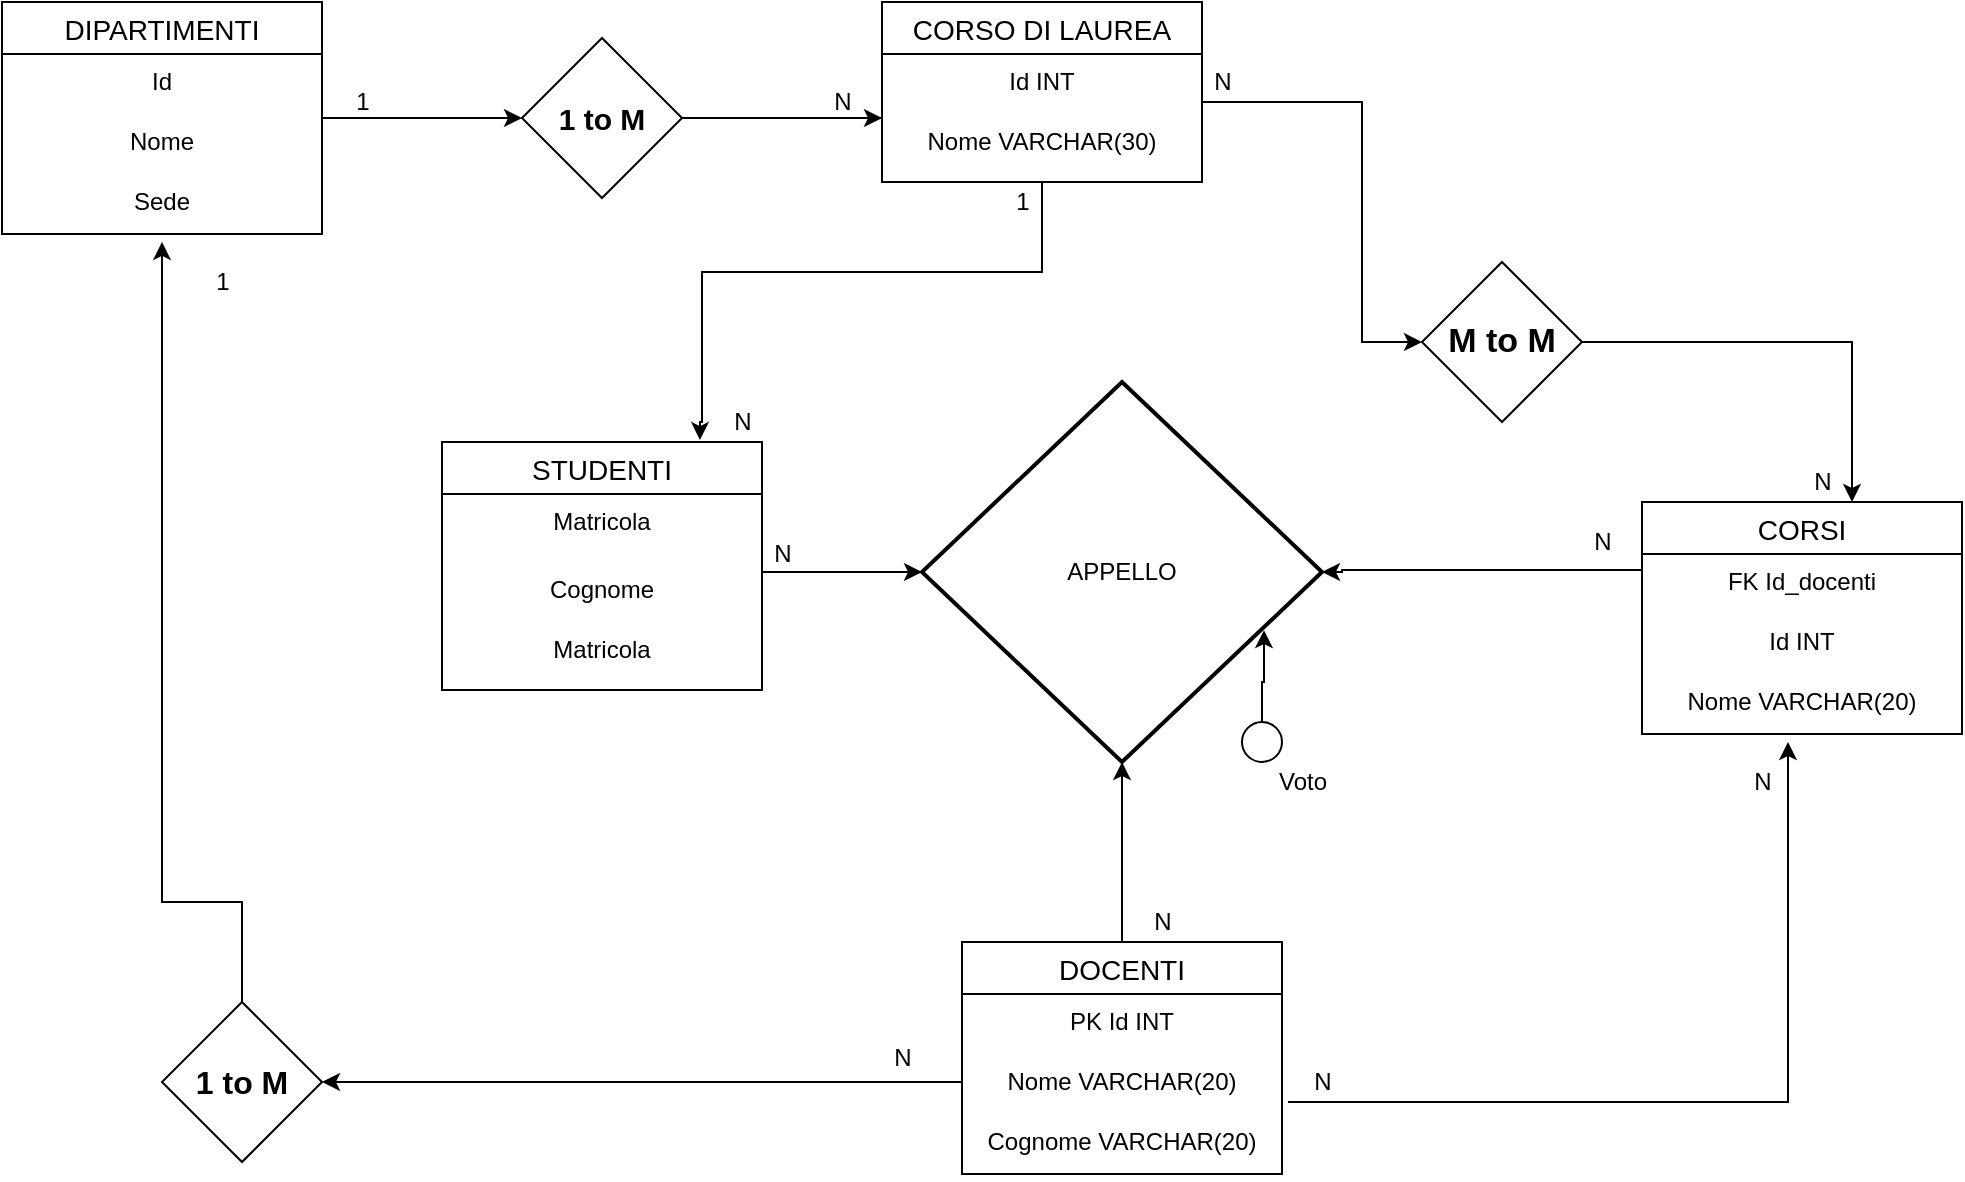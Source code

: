 <mxfile version="14.6.10"><diagram id="RCRqL2HGo7Fib4JcaG1q" name="Page-1"><mxGraphModel dx="2209" dy="764" grid="1" gridSize="10" guides="1" tooltips="1" connect="1" arrows="1" fold="1" page="1" pageScale="1" pageWidth="827" pageHeight="1169" math="0" shadow="0"><root><mxCell id="0"/><mxCell id="1" parent="0"/><mxCell id="pmWruZnHVYdr_bdvl6tY-2" value="DIPARTIMENTI" style="swimlane;fontStyle=0;childLayout=stackLayout;horizontal=1;startSize=26;horizontalStack=0;resizeParent=1;resizeParentMax=0;resizeLast=0;collapsible=1;marginBottom=0;align=center;fontSize=14;" vertex="1" parent="1"><mxGeometry x="-240" y="80" width="160" height="116" as="geometry"><mxRectangle x="290" y="280" width="130" height="26" as="alternateBounds"/></mxGeometry></mxCell><mxCell id="pmWruZnHVYdr_bdvl6tY-3" value="Id" style="text;strokeColor=none;fillColor=none;spacingLeft=4;spacingRight=4;overflow=hidden;rotatable=0;points=[[0,0.5],[1,0.5]];portConstraint=eastwest;fontSize=12;align=center;" vertex="1" parent="pmWruZnHVYdr_bdvl6tY-2"><mxGeometry y="26" width="160" height="30" as="geometry"/></mxCell><mxCell id="pmWruZnHVYdr_bdvl6tY-4" value="Nome" style="text;strokeColor=none;fillColor=none;spacingLeft=4;spacingRight=4;overflow=hidden;rotatable=0;points=[[0,0.5],[1,0.5]];portConstraint=eastwest;fontSize=12;align=center;" vertex="1" parent="pmWruZnHVYdr_bdvl6tY-2"><mxGeometry y="56" width="160" height="30" as="geometry"/></mxCell><mxCell id="pmWruZnHVYdr_bdvl6tY-5" value="Sede" style="text;strokeColor=none;fillColor=none;spacingLeft=4;spacingRight=4;overflow=hidden;rotatable=0;points=[[0,0.5],[1,0.5]];portConstraint=eastwest;fontSize=12;align=center;" vertex="1" parent="pmWruZnHVYdr_bdvl6tY-2"><mxGeometry y="86" width="160" height="30" as="geometry"/></mxCell><mxCell id="pmWruZnHVYdr_bdvl6tY-17" value="&lt;font style=&quot;font-size: 15px&quot;&gt;&lt;b&gt;1 to M&lt;/b&gt;&lt;/font&gt;" style="rhombus;whiteSpace=wrap;html=1;align=center;" vertex="1" parent="1"><mxGeometry x="20" y="98" width="80" height="80" as="geometry"/></mxCell><mxCell id="pmWruZnHVYdr_bdvl6tY-135" value="" style="edgeStyle=orthogonalEdgeStyle;rounded=0;orthogonalLoop=1;jettySize=auto;html=1;entryX=0.806;entryY=-0.008;entryDx=0;entryDy=0;entryPerimeter=0;" edge="1" parent="1" source="pmWruZnHVYdr_bdvl6tY-21" target="pmWruZnHVYdr_bdvl6tY-105"><mxGeometry relative="1" as="geometry"><mxPoint x="110" y="290" as="targetPoint"/><Array as="points"><mxPoint x="280" y="215"/><mxPoint x="110" y="215"/><mxPoint x="110" y="290"/><mxPoint x="109" y="290"/></Array></mxGeometry></mxCell><mxCell id="pmWruZnHVYdr_bdvl6tY-21" value="CORSO DI LAUREA" style="swimlane;fontStyle=0;childLayout=stackLayout;horizontal=1;startSize=26;horizontalStack=0;resizeParent=1;resizeParentMax=0;resizeLast=0;collapsible=1;marginBottom=0;align=center;fontSize=14;" vertex="1" parent="1"><mxGeometry x="200" y="80" width="160" height="90" as="geometry"/></mxCell><mxCell id="pmWruZnHVYdr_bdvl6tY-22" value="Id INT" style="text;strokeColor=none;fillColor=none;spacingLeft=4;spacingRight=4;overflow=hidden;rotatable=0;points=[[0,0.5],[1,0.5]];portConstraint=eastwest;fontSize=12;align=center;" vertex="1" parent="pmWruZnHVYdr_bdvl6tY-21"><mxGeometry y="26" width="160" height="30" as="geometry"/></mxCell><mxCell id="pmWruZnHVYdr_bdvl6tY-23" value="Nome VARCHAR(30)" style="text;strokeColor=none;fillColor=none;spacingLeft=4;spacingRight=4;overflow=hidden;rotatable=0;points=[[0,0.5],[1,0.5]];portConstraint=eastwest;fontSize=12;align=center;" vertex="1" parent="pmWruZnHVYdr_bdvl6tY-21"><mxGeometry y="56" width="160" height="34" as="geometry"/></mxCell><mxCell id="pmWruZnHVYdr_bdvl6tY-57" value="" style="edgeStyle=orthogonalEdgeStyle;rounded=0;orthogonalLoop=1;jettySize=auto;html=1;" edge="1" parent="1" source="pmWruZnHVYdr_bdvl6tY-4" target="pmWruZnHVYdr_bdvl6tY-17"><mxGeometry relative="1" as="geometry"><Array as="points"><mxPoint x="-50" y="138"/><mxPoint x="-50" y="138"/></Array></mxGeometry></mxCell><mxCell id="pmWruZnHVYdr_bdvl6tY-58" value="" style="edgeStyle=orthogonalEdgeStyle;rounded=0;orthogonalLoop=1;jettySize=auto;html=1;" edge="1" parent="1" source="pmWruZnHVYdr_bdvl6tY-23"><mxGeometry relative="1" as="geometry"><mxPoint x="200" y="138" as="targetPoint"/><Array as="points"><mxPoint x="100" y="138"/><mxPoint x="100" y="138"/></Array></mxGeometry></mxCell><mxCell id="pmWruZnHVYdr_bdvl6tY-59" value="&lt;font style=&quot;font-size: 17px&quot;&gt;&lt;b&gt;M to M&lt;/b&gt;&lt;/font&gt;" style="rhombus;whiteSpace=wrap;html=1;align=center;" vertex="1" parent="1"><mxGeometry x="470" y="210" width="80" height="80" as="geometry"/></mxCell><mxCell id="pmWruZnHVYdr_bdvl6tY-64" value="CORSI" style="swimlane;fontStyle=0;childLayout=stackLayout;horizontal=1;startSize=26;horizontalStack=0;resizeParent=1;resizeParentMax=0;resizeLast=0;collapsible=1;marginBottom=0;align=center;fontSize=14;" vertex="1" parent="1"><mxGeometry x="580" y="330" width="160" height="116" as="geometry"/></mxCell><mxCell id="pmWruZnHVYdr_bdvl6tY-71" value="" style="edgeStyle=orthogonalEdgeStyle;rounded=0;orthogonalLoop=1;jettySize=auto;html=1;entryX=0;entryY=0.867;entryDx=0;entryDy=0;entryPerimeter=0;" edge="1" parent="pmWruZnHVYdr_bdvl6tY-64" source="pmWruZnHVYdr_bdvl6tY-64"><mxGeometry relative="1" as="geometry"><mxPoint y="82.01" as="targetPoint"/><Array as="points"><mxPoint y="50"/></Array></mxGeometry></mxCell><mxCell id="pmWruZnHVYdr_bdvl6tY-134" value="FK Id_docenti" style="text;strokeColor=none;fillColor=none;spacingLeft=4;spacingRight=4;overflow=hidden;rotatable=0;points=[[0,0.5],[1,0.5]];portConstraint=eastwest;fontSize=12;align=center;" vertex="1" parent="pmWruZnHVYdr_bdvl6tY-64"><mxGeometry y="26" width="160" height="30" as="geometry"/></mxCell><mxCell id="pmWruZnHVYdr_bdvl6tY-80" value="Id INT" style="text;strokeColor=none;fillColor=none;spacingLeft=4;spacingRight=4;overflow=hidden;rotatable=0;points=[[0,0.5],[1,0.5]];portConstraint=eastwest;fontSize=12;align=center;" vertex="1" parent="pmWruZnHVYdr_bdvl6tY-64"><mxGeometry y="56" width="160" height="30" as="geometry"/></mxCell><mxCell id="pmWruZnHVYdr_bdvl6tY-66" value="Nome VARCHAR(20)" style="text;strokeColor=none;fillColor=none;spacingLeft=4;spacingRight=4;overflow=hidden;rotatable=0;points=[[0,0.5],[1,0.5]];portConstraint=eastwest;fontSize=12;align=center;" vertex="1" parent="pmWruZnHVYdr_bdvl6tY-64"><mxGeometry y="86" width="160" height="30" as="geometry"/></mxCell><mxCell id="pmWruZnHVYdr_bdvl6tY-68" value="1" style="text;html=1;align=center;verticalAlign=middle;resizable=0;points=[];autosize=1;strokeColor=none;" vertex="1" parent="1"><mxGeometry x="-70" y="120" width="20" height="20" as="geometry"/></mxCell><mxCell id="pmWruZnHVYdr_bdvl6tY-69" value="N" style="text;html=1;align=center;verticalAlign=middle;resizable=0;points=[];autosize=1;strokeColor=none;" vertex="1" parent="1"><mxGeometry x="170" y="120" width="20" height="20" as="geometry"/></mxCell><mxCell id="pmWruZnHVYdr_bdvl6tY-70" value="" style="edgeStyle=orthogonalEdgeStyle;rounded=0;orthogonalLoop=1;jettySize=auto;html=1;" edge="1" parent="1" source="pmWruZnHVYdr_bdvl6tY-22" target="pmWruZnHVYdr_bdvl6tY-59"><mxGeometry relative="1" as="geometry"><Array as="points"><mxPoint x="440" y="130"/><mxPoint x="440" y="250"/></Array></mxGeometry></mxCell><mxCell id="pmWruZnHVYdr_bdvl6tY-75" value="N" style="text;html=1;align=center;verticalAlign=middle;resizable=0;points=[];autosize=1;strokeColor=none;" vertex="1" parent="1"><mxGeometry x="360" y="110" width="20" height="20" as="geometry"/></mxCell><mxCell id="pmWruZnHVYdr_bdvl6tY-77" value="APPELLO" style="strokeWidth=2;html=1;shape=mxgraph.flowchart.decision;whiteSpace=wrap;align=center;" vertex="1" parent="1"><mxGeometry x="220" y="270" width="200" height="190" as="geometry"/></mxCell><mxCell id="pmWruZnHVYdr_bdvl6tY-78" value="" style="edgeStyle=orthogonalEdgeStyle;rounded=0;orthogonalLoop=1;jettySize=auto;html=1;exitX=1;exitY=0.5;exitDx=0;exitDy=0;" edge="1" parent="1" source="pmWruZnHVYdr_bdvl6tY-59"><mxGeometry relative="1" as="geometry"><mxPoint x="605" y="210" as="sourcePoint"/><mxPoint x="685" y="330" as="targetPoint"/><Array as="points"><mxPoint x="685" y="250"/><mxPoint x="685" y="330"/></Array></mxGeometry></mxCell><mxCell id="pmWruZnHVYdr_bdvl6tY-79" value="N" style="text;html=1;align=center;verticalAlign=middle;resizable=0;points=[];autosize=1;strokeColor=none;" vertex="1" parent="1"><mxGeometry x="660" y="310" width="20" height="20" as="geometry"/></mxCell><mxCell id="pmWruZnHVYdr_bdvl6tY-81" value="" style="edgeStyle=segmentEdgeStyle;endArrow=classic;html=1;rounded=0;entryX=1;entryY=0.5;entryDx=0;entryDy=0;entryPerimeter=0;exitX=0;exitY=0.5;exitDx=0;exitDy=0;" edge="1" parent="1" source="pmWruZnHVYdr_bdvl6tY-80" target="pmWruZnHVYdr_bdvl6tY-77"><mxGeometry width="50" height="50" relative="1" as="geometry"><mxPoint x="410" y="310" as="sourcePoint"/><mxPoint x="410" y="260" as="targetPoint"/><Array as="points"><mxPoint x="580" y="364"/><mxPoint x="430" y="364"/><mxPoint x="430" y="365"/></Array></mxGeometry></mxCell><mxCell id="pmWruZnHVYdr_bdvl6tY-82" value="N" style="text;html=1;align=center;verticalAlign=middle;resizable=0;points=[];autosize=1;strokeColor=none;" vertex="1" parent="1"><mxGeometry x="550" y="340" width="20" height="20" as="geometry"/></mxCell><mxCell id="pmWruZnHVYdr_bdvl6tY-83" value="DOCENTI" style="swimlane;fontStyle=0;childLayout=stackLayout;horizontal=1;startSize=26;horizontalStack=0;resizeParent=1;resizeParentMax=0;resizeLast=0;collapsible=1;marginBottom=0;align=center;fontSize=14;direction=east;" vertex="1" parent="1"><mxGeometry x="240" y="550" width="160" height="116" as="geometry"/></mxCell><mxCell id="pmWruZnHVYdr_bdvl6tY-84" value="PK Id INT" style="text;strokeColor=none;fillColor=none;spacingLeft=4;spacingRight=4;overflow=hidden;rotatable=0;points=[[0,0.5],[1,0.5]];portConstraint=eastwest;fontSize=12;align=center;" vertex="1" parent="pmWruZnHVYdr_bdvl6tY-83"><mxGeometry y="26" width="160" height="30" as="geometry"/></mxCell><mxCell id="pmWruZnHVYdr_bdvl6tY-85" value="Nome VARCHAR(20)" style="text;strokeColor=none;fillColor=none;spacingLeft=4;spacingRight=4;overflow=hidden;rotatable=0;points=[[0,0.5],[1,0.5]];portConstraint=eastwest;fontSize=12;align=center;" vertex="1" parent="pmWruZnHVYdr_bdvl6tY-83"><mxGeometry y="56" width="160" height="30" as="geometry"/></mxCell><mxCell id="pmWruZnHVYdr_bdvl6tY-88" value="Cognome VARCHAR(20)" style="text;strokeColor=none;fillColor=none;spacingLeft=4;spacingRight=4;overflow=hidden;rotatable=0;points=[[0,0.5],[1,0.5]];portConstraint=eastwest;fontSize=12;align=center;" vertex="1" parent="pmWruZnHVYdr_bdvl6tY-83"><mxGeometry y="86" width="160" height="30" as="geometry"/></mxCell><mxCell id="pmWruZnHVYdr_bdvl6tY-87" value="" style="edgeStyle=segmentEdgeStyle;endArrow=classic;html=1;rounded=0;exitX=1.019;exitY=0.8;exitDx=0;exitDy=0;exitPerimeter=0;" edge="1" parent="1" source="pmWruZnHVYdr_bdvl6tY-85"><mxGeometry width="50" height="50" relative="1" as="geometry"><mxPoint x="610" y="630" as="sourcePoint"/><mxPoint x="653" y="450" as="targetPoint"/></mxGeometry></mxCell><mxCell id="pmWruZnHVYdr_bdvl6tY-89" value="N" style="text;html=1;align=center;verticalAlign=middle;resizable=0;points=[];autosize=1;strokeColor=none;" vertex="1" parent="1"><mxGeometry x="410" y="610" width="20" height="20" as="geometry"/></mxCell><mxCell id="pmWruZnHVYdr_bdvl6tY-90" value="N" style="text;html=1;align=center;verticalAlign=middle;resizable=0;points=[];autosize=1;strokeColor=none;" vertex="1" parent="1"><mxGeometry x="630" y="460" width="20" height="20" as="geometry"/></mxCell><mxCell id="pmWruZnHVYdr_bdvl6tY-91" value="N" style="text;html=1;align=center;verticalAlign=middle;resizable=0;points=[];autosize=1;strokeColor=none;" vertex="1" parent="1"><mxGeometry x="330" y="530" width="20" height="20" as="geometry"/></mxCell><mxCell id="pmWruZnHVYdr_bdvl6tY-93" value="" style="endArrow=classic;html=1;rounded=0;edgeStyle=orthogonalEdgeStyle;entryX=0.5;entryY=1;entryDx=0;entryDy=0;entryPerimeter=0;" edge="1" parent="1" target="pmWruZnHVYdr_bdvl6tY-77"><mxGeometry width="50" height="50" relative="1" as="geometry"><mxPoint x="270" y="550" as="sourcePoint"/><mxPoint x="320" y="500" as="targetPoint"/><Array as="points"><mxPoint x="320" y="550"/></Array></mxGeometry></mxCell><mxCell id="pmWruZnHVYdr_bdvl6tY-94" value="" style="endArrow=classic;html=1;rounded=0;edgeStyle=orthogonalEdgeStyle;exitX=0;exitY=0.5;exitDx=0;exitDy=0;" edge="1" parent="1" source="pmWruZnHVYdr_bdvl6tY-85" target="pmWruZnHVYdr_bdvl6tY-97"><mxGeometry width="50" height="50" relative="1" as="geometry"><mxPoint x="130" y="630" as="sourcePoint"/><mxPoint y="621" as="targetPoint"/><Array as="points"><mxPoint x="240" y="620"/></Array></mxGeometry></mxCell><mxCell id="pmWruZnHVYdr_bdvl6tY-95" value="N" style="text;html=1;align=center;verticalAlign=middle;resizable=0;points=[];autosize=1;strokeColor=none;" vertex="1" parent="1"><mxGeometry x="200" y="598" width="20" height="20" as="geometry"/></mxCell><mxCell id="pmWruZnHVYdr_bdvl6tY-96" value="1" style="text;html=1;align=center;verticalAlign=middle;resizable=0;points=[];autosize=1;strokeColor=none;" vertex="1" parent="1"><mxGeometry x="-140" y="210" width="20" height="20" as="geometry"/></mxCell><mxCell id="pmWruZnHVYdr_bdvl6tY-97" value="&lt;font style=&quot;font-size: 16px&quot;&gt;&lt;b&gt;1 to M&lt;/b&gt;&lt;/font&gt;" style="rhombus;whiteSpace=wrap;html=1;align=center;" vertex="1" parent="1"><mxGeometry x="-160" y="580" width="80" height="80" as="geometry"/></mxCell><mxCell id="pmWruZnHVYdr_bdvl6tY-98" value="" style="endArrow=classic;html=1;rounded=0;edgeStyle=orthogonalEdgeStyle;entryX=0.5;entryY=1.133;entryDx=0;entryDy=0;entryPerimeter=0;" edge="1" parent="1" target="pmWruZnHVYdr_bdvl6tY-5"><mxGeometry width="50" height="50" relative="1" as="geometry"><mxPoint x="-120" y="580" as="sourcePoint"/><mxPoint x="-70" y="530" as="targetPoint"/><Array as="points"><mxPoint x="-120" y="530"/><mxPoint x="-160" y="530"/></Array></mxGeometry></mxCell><mxCell id="pmWruZnHVYdr_bdvl6tY-105" value="STUDENTI" style="swimlane;fontStyle=0;childLayout=stackLayout;horizontal=1;startSize=26;horizontalStack=0;resizeParent=1;resizeParentMax=0;resizeLast=0;collapsible=1;marginBottom=0;align=center;fontSize=14;" vertex="1" parent="1"><mxGeometry x="-20" y="300" width="160" height="124" as="geometry"/></mxCell><mxCell id="pmWruZnHVYdr_bdvl6tY-108" value="Matricola" style="text;strokeColor=none;fillColor=none;spacingLeft=4;spacingRight=4;overflow=hidden;rotatable=0;points=[[0,0.5],[1,0.5]];portConstraint=eastwest;fontSize=12;align=center;" vertex="1" parent="pmWruZnHVYdr_bdvl6tY-105"><mxGeometry y="26" width="160" height="34" as="geometry"/></mxCell><mxCell id="pmWruZnHVYdr_bdvl6tY-107" value="Cognome" style="text;strokeColor=none;fillColor=none;spacingLeft=4;spacingRight=4;overflow=hidden;rotatable=0;points=[[0,0.5],[1,0.5]];portConstraint=eastwest;fontSize=12;align=center;" vertex="1" parent="pmWruZnHVYdr_bdvl6tY-105"><mxGeometry y="60" width="160" height="30" as="geometry"/></mxCell><mxCell id="pmWruZnHVYdr_bdvl6tY-133" value="Matricola" style="text;strokeColor=none;fillColor=none;spacingLeft=4;spacingRight=4;overflow=hidden;rotatable=0;points=[[0,0.5],[1,0.5]];portConstraint=eastwest;fontSize=12;align=center;" vertex="1" parent="pmWruZnHVYdr_bdvl6tY-105"><mxGeometry y="90" width="160" height="34" as="geometry"/></mxCell><mxCell id="pmWruZnHVYdr_bdvl6tY-137" value="1" style="text;html=1;align=center;verticalAlign=middle;resizable=0;points=[];autosize=1;strokeColor=none;" vertex="1" parent="1"><mxGeometry x="260" y="170" width="20" height="20" as="geometry"/></mxCell><mxCell id="pmWruZnHVYdr_bdvl6tY-138" value="N" style="text;html=1;align=center;verticalAlign=middle;resizable=0;points=[];autosize=1;strokeColor=none;" vertex="1" parent="1"><mxGeometry x="120" y="280" width="20" height="20" as="geometry"/></mxCell><mxCell id="pmWruZnHVYdr_bdvl6tY-139" value="" style="edgeStyle=orthogonalEdgeStyle;rounded=0;orthogonalLoop=1;jettySize=auto;html=1;" edge="1" parent="1" source="pmWruZnHVYdr_bdvl6tY-107" target="pmWruZnHVYdr_bdvl6tY-77"><mxGeometry relative="1" as="geometry"><Array as="points"><mxPoint x="160" y="365"/><mxPoint x="160" y="365"/></Array></mxGeometry></mxCell><mxCell id="pmWruZnHVYdr_bdvl6tY-141" value="N" style="text;html=1;align=center;verticalAlign=middle;resizable=0;points=[];autosize=1;strokeColor=none;" vertex="1" parent="1"><mxGeometry x="140" y="346" width="20" height="20" as="geometry"/></mxCell><mxCell id="pmWruZnHVYdr_bdvl6tY-143" style="edgeStyle=orthogonalEdgeStyle;rounded=0;orthogonalLoop=1;jettySize=auto;html=1;entryX=0.855;entryY=0.653;entryDx=0;entryDy=0;entryPerimeter=0;" edge="1" parent="1" source="pmWruZnHVYdr_bdvl6tY-142" target="pmWruZnHVYdr_bdvl6tY-77"><mxGeometry relative="1" as="geometry"/></mxCell><mxCell id="pmWruZnHVYdr_bdvl6tY-142" value="" style="verticalLabelPosition=bottom;verticalAlign=top;html=1;shape=mxgraph.flowchart.on-page_reference;align=center;" vertex="1" parent="1"><mxGeometry x="380" y="440" width="20" height="20" as="geometry"/></mxCell><mxCell id="pmWruZnHVYdr_bdvl6tY-144" value="Voto" style="text;html=1;align=center;verticalAlign=middle;resizable=0;points=[];autosize=1;strokeColor=none;" vertex="1" parent="1"><mxGeometry x="390" y="460" width="40" height="20" as="geometry"/></mxCell></root></mxGraphModel></diagram></mxfile>